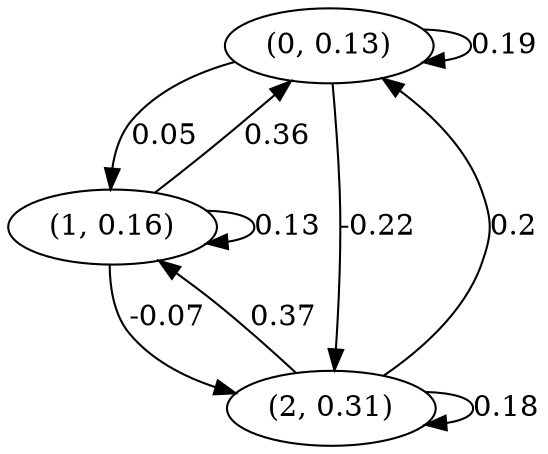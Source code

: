 digraph {
    0 [ label = "(0, 0.13)" ]
    1 [ label = "(1, 0.16)" ]
    2 [ label = "(2, 0.31)" ]
    0 -> 0 [ label = "0.19" ]
    1 -> 1 [ label = "0.13" ]
    2 -> 2 [ label = "0.18" ]
    1 -> 0 [ label = "0.36" ]
    2 -> 0 [ label = "0.2" ]
    0 -> 1 [ label = "0.05" ]
    2 -> 1 [ label = "0.37" ]
    0 -> 2 [ label = "-0.22" ]
    1 -> 2 [ label = "-0.07" ]
}

